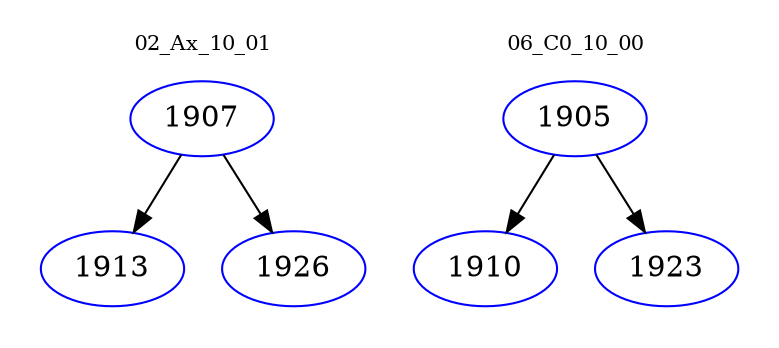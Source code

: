 digraph{
subgraph cluster_0 {
color = white
label = "02_Ax_10_01";
fontsize=10;
T0_1907 [label="1907", color="blue"]
T0_1907 -> T0_1913 [color="black"]
T0_1913 [label="1913", color="blue"]
T0_1907 -> T0_1926 [color="black"]
T0_1926 [label="1926", color="blue"]
}
subgraph cluster_1 {
color = white
label = "06_C0_10_00";
fontsize=10;
T1_1905 [label="1905", color="blue"]
T1_1905 -> T1_1910 [color="black"]
T1_1910 [label="1910", color="blue"]
T1_1905 -> T1_1923 [color="black"]
T1_1923 [label="1923", color="blue"]
}
}

